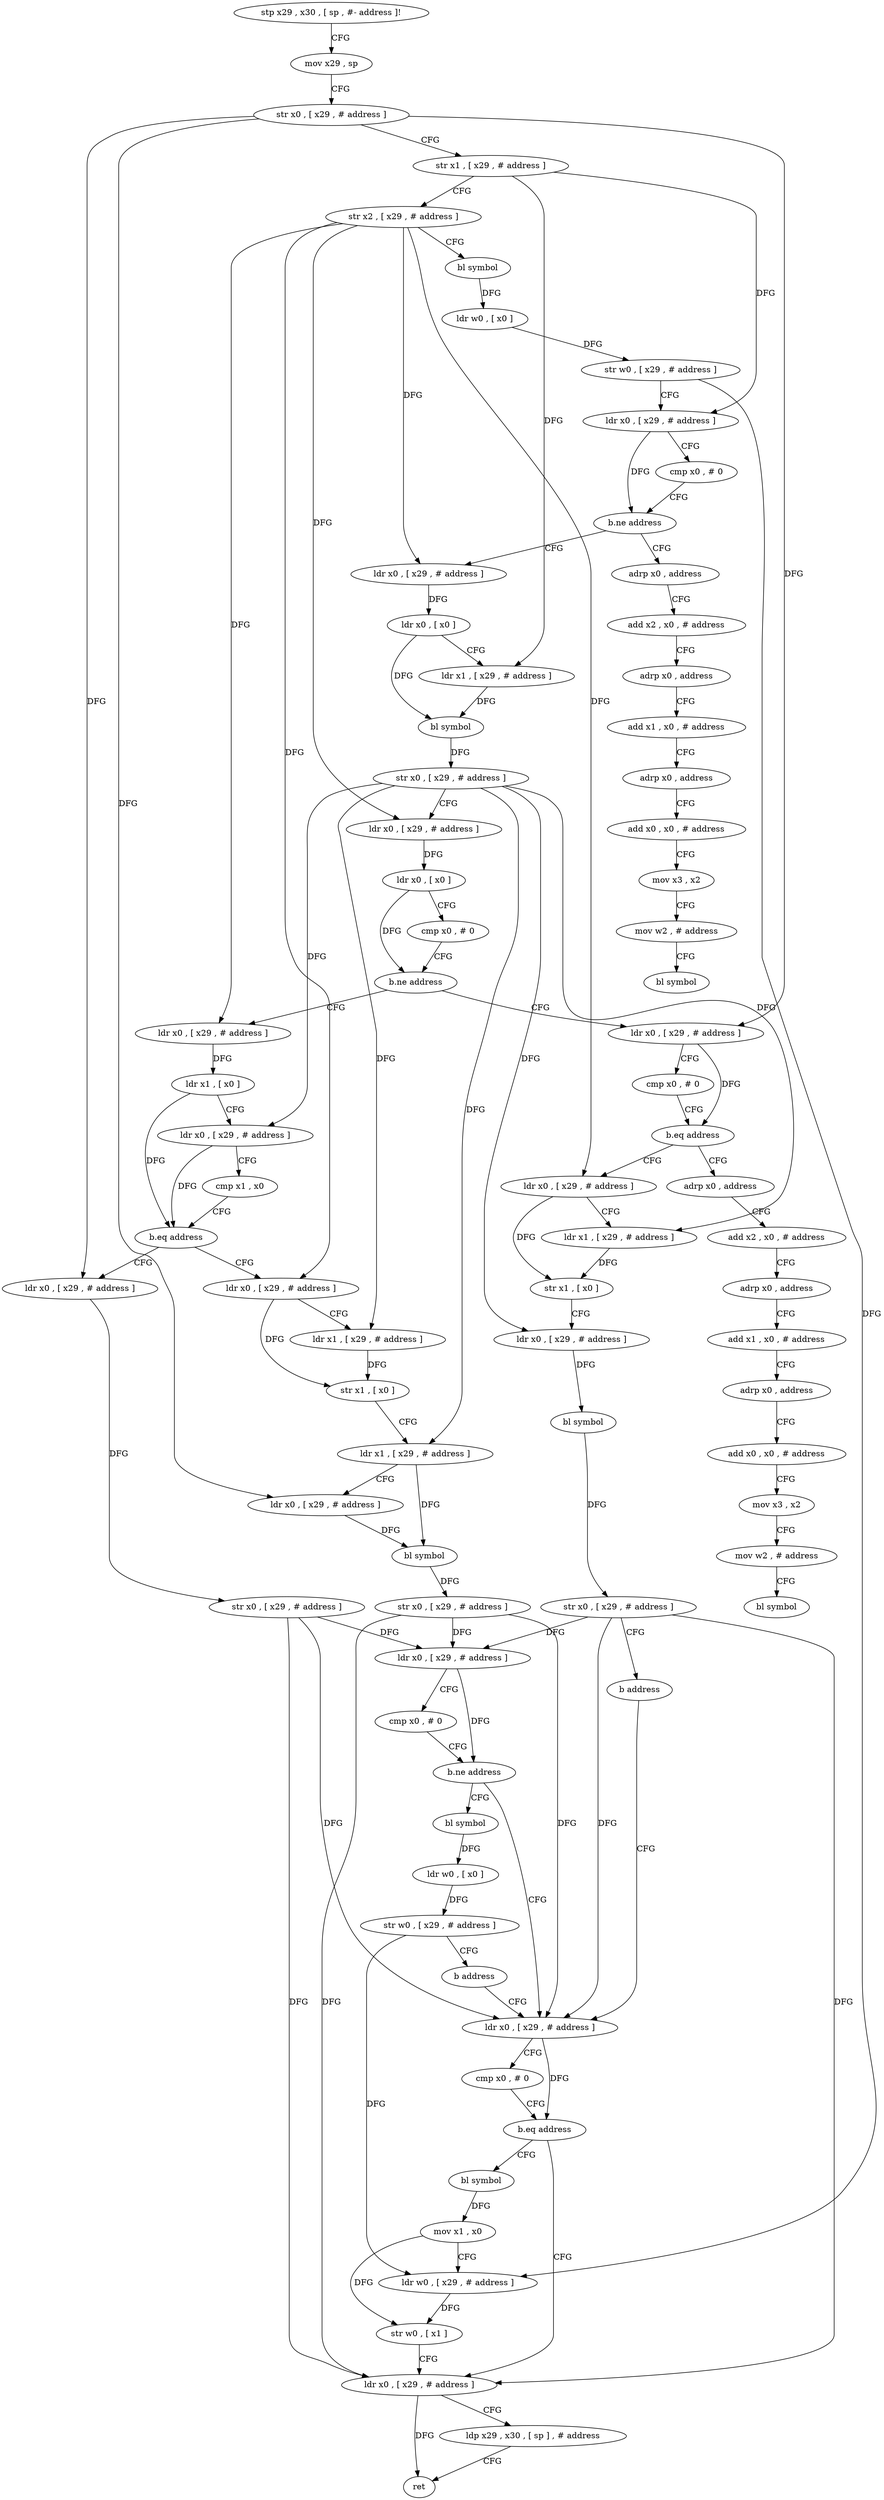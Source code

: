 digraph "func" {
"4288688" [label = "stp x29 , x30 , [ sp , #- address ]!" ]
"4288692" [label = "mov x29 , sp" ]
"4288696" [label = "str x0 , [ x29 , # address ]" ]
"4288700" [label = "str x1 , [ x29 , # address ]" ]
"4288704" [label = "str x2 , [ x29 , # address ]" ]
"4288708" [label = "bl symbol" ]
"4288712" [label = "ldr w0 , [ x0 ]" ]
"4288716" [label = "str w0 , [ x29 , # address ]" ]
"4288720" [label = "ldr x0 , [ x29 , # address ]" ]
"4288724" [label = "cmp x0 , # 0" ]
"4288728" [label = "b.ne address" ]
"4288768" [label = "ldr x0 , [ x29 , # address ]" ]
"4288732" [label = "adrp x0 , address" ]
"4288772" [label = "ldr x0 , [ x0 ]" ]
"4288776" [label = "ldr x1 , [ x29 , # address ]" ]
"4288780" [label = "bl symbol" ]
"4288784" [label = "str x0 , [ x29 , # address ]" ]
"4288788" [label = "ldr x0 , [ x29 , # address ]" ]
"4288792" [label = "ldr x0 , [ x0 ]" ]
"4288796" [label = "cmp x0 , # 0" ]
"4288800" [label = "b.ne address" ]
"4288880" [label = "ldr x0 , [ x29 , # address ]" ]
"4288804" [label = "ldr x0 , [ x29 , # address ]" ]
"4288736" [label = "add x2 , x0 , # address" ]
"4288740" [label = "adrp x0 , address" ]
"4288744" [label = "add x1 , x0 , # address" ]
"4288748" [label = "adrp x0 , address" ]
"4288752" [label = "add x0 , x0 , # address" ]
"4288756" [label = "mov x3 , x2" ]
"4288760" [label = "mov w2 , # address" ]
"4288764" [label = "bl symbol" ]
"4288884" [label = "ldr x1 , [ x0 ]" ]
"4288888" [label = "ldr x0 , [ x29 , # address ]" ]
"4288892" [label = "cmp x1 , x0" ]
"4288896" [label = "b.eq address" ]
"4288956" [label = "ldr x0 , [ x29 , # address ]" ]
"4288900" [label = "ldr x0 , [ x29 , # address ]" ]
"4288808" [label = "cmp x0 , # 0" ]
"4288812" [label = "b.eq address" ]
"4288852" [label = "ldr x0 , [ x29 , # address ]" ]
"4288816" [label = "adrp x0 , address" ]
"4288960" [label = "str x0 , [ x29 , # address ]" ]
"4288964" [label = "ldr x0 , [ x29 , # address ]" ]
"4288904" [label = "ldr x1 , [ x29 , # address ]" ]
"4288908" [label = "str x1 , [ x0 ]" ]
"4288912" [label = "ldr x1 , [ x29 , # address ]" ]
"4288916" [label = "ldr x0 , [ x29 , # address ]" ]
"4288920" [label = "bl symbol" ]
"4288924" [label = "str x0 , [ x29 , # address ]" ]
"4288928" [label = "ldr x0 , [ x29 , # address ]" ]
"4288932" [label = "cmp x0 , # 0" ]
"4288936" [label = "b.ne address" ]
"4288940" [label = "bl symbol" ]
"4288856" [label = "ldr x1 , [ x29 , # address ]" ]
"4288860" [label = "str x1 , [ x0 ]" ]
"4288864" [label = "ldr x0 , [ x29 , # address ]" ]
"4288868" [label = "bl symbol" ]
"4288872" [label = "str x0 , [ x29 , # address ]" ]
"4288876" [label = "b address" ]
"4288820" [label = "add x2 , x0 , # address" ]
"4288824" [label = "adrp x0 , address" ]
"4288828" [label = "add x1 , x0 , # address" ]
"4288832" [label = "adrp x0 , address" ]
"4288836" [label = "add x0 , x0 , # address" ]
"4288840" [label = "mov x3 , x2" ]
"4288844" [label = "mov w2 , # address" ]
"4288848" [label = "bl symbol" ]
"4288992" [label = "ldr x0 , [ x29 , # address ]" ]
"4288996" [label = "ldp x29 , x30 , [ sp ] , # address" ]
"4289000" [label = "ret" ]
"4288976" [label = "bl symbol" ]
"4288980" [label = "mov x1 , x0" ]
"4288984" [label = "ldr w0 , [ x29 , # address ]" ]
"4288988" [label = "str w0 , [ x1 ]" ]
"4288968" [label = "cmp x0 , # 0" ]
"4288972" [label = "b.eq address" ]
"4288944" [label = "ldr w0 , [ x0 ]" ]
"4288948" [label = "str w0 , [ x29 , # address ]" ]
"4288952" [label = "b address" ]
"4288688" -> "4288692" [ label = "CFG" ]
"4288692" -> "4288696" [ label = "CFG" ]
"4288696" -> "4288700" [ label = "CFG" ]
"4288696" -> "4288804" [ label = "DFG" ]
"4288696" -> "4288956" [ label = "DFG" ]
"4288696" -> "4288916" [ label = "DFG" ]
"4288700" -> "4288704" [ label = "CFG" ]
"4288700" -> "4288720" [ label = "DFG" ]
"4288700" -> "4288776" [ label = "DFG" ]
"4288704" -> "4288708" [ label = "CFG" ]
"4288704" -> "4288768" [ label = "DFG" ]
"4288704" -> "4288788" [ label = "DFG" ]
"4288704" -> "4288880" [ label = "DFG" ]
"4288704" -> "4288900" [ label = "DFG" ]
"4288704" -> "4288852" [ label = "DFG" ]
"4288708" -> "4288712" [ label = "DFG" ]
"4288712" -> "4288716" [ label = "DFG" ]
"4288716" -> "4288720" [ label = "CFG" ]
"4288716" -> "4288984" [ label = "DFG" ]
"4288720" -> "4288724" [ label = "CFG" ]
"4288720" -> "4288728" [ label = "DFG" ]
"4288724" -> "4288728" [ label = "CFG" ]
"4288728" -> "4288768" [ label = "CFG" ]
"4288728" -> "4288732" [ label = "CFG" ]
"4288768" -> "4288772" [ label = "DFG" ]
"4288732" -> "4288736" [ label = "CFG" ]
"4288772" -> "4288776" [ label = "CFG" ]
"4288772" -> "4288780" [ label = "DFG" ]
"4288776" -> "4288780" [ label = "DFG" ]
"4288780" -> "4288784" [ label = "DFG" ]
"4288784" -> "4288788" [ label = "CFG" ]
"4288784" -> "4288888" [ label = "DFG" ]
"4288784" -> "4288904" [ label = "DFG" ]
"4288784" -> "4288912" [ label = "DFG" ]
"4288784" -> "4288856" [ label = "DFG" ]
"4288784" -> "4288864" [ label = "DFG" ]
"4288788" -> "4288792" [ label = "DFG" ]
"4288792" -> "4288796" [ label = "CFG" ]
"4288792" -> "4288800" [ label = "DFG" ]
"4288796" -> "4288800" [ label = "CFG" ]
"4288800" -> "4288880" [ label = "CFG" ]
"4288800" -> "4288804" [ label = "CFG" ]
"4288880" -> "4288884" [ label = "DFG" ]
"4288804" -> "4288808" [ label = "CFG" ]
"4288804" -> "4288812" [ label = "DFG" ]
"4288736" -> "4288740" [ label = "CFG" ]
"4288740" -> "4288744" [ label = "CFG" ]
"4288744" -> "4288748" [ label = "CFG" ]
"4288748" -> "4288752" [ label = "CFG" ]
"4288752" -> "4288756" [ label = "CFG" ]
"4288756" -> "4288760" [ label = "CFG" ]
"4288760" -> "4288764" [ label = "CFG" ]
"4288884" -> "4288888" [ label = "CFG" ]
"4288884" -> "4288896" [ label = "DFG" ]
"4288888" -> "4288892" [ label = "CFG" ]
"4288888" -> "4288896" [ label = "DFG" ]
"4288892" -> "4288896" [ label = "CFG" ]
"4288896" -> "4288956" [ label = "CFG" ]
"4288896" -> "4288900" [ label = "CFG" ]
"4288956" -> "4288960" [ label = "DFG" ]
"4288900" -> "4288904" [ label = "CFG" ]
"4288900" -> "4288908" [ label = "DFG" ]
"4288808" -> "4288812" [ label = "CFG" ]
"4288812" -> "4288852" [ label = "CFG" ]
"4288812" -> "4288816" [ label = "CFG" ]
"4288852" -> "4288856" [ label = "CFG" ]
"4288852" -> "4288860" [ label = "DFG" ]
"4288816" -> "4288820" [ label = "CFG" ]
"4288960" -> "4288964" [ label = "DFG" ]
"4288960" -> "4288928" [ label = "DFG" ]
"4288960" -> "4288992" [ label = "DFG" ]
"4288964" -> "4288968" [ label = "CFG" ]
"4288964" -> "4288972" [ label = "DFG" ]
"4288904" -> "4288908" [ label = "DFG" ]
"4288908" -> "4288912" [ label = "CFG" ]
"4288912" -> "4288916" [ label = "CFG" ]
"4288912" -> "4288920" [ label = "DFG" ]
"4288916" -> "4288920" [ label = "DFG" ]
"4288920" -> "4288924" [ label = "DFG" ]
"4288924" -> "4288928" [ label = "DFG" ]
"4288924" -> "4288964" [ label = "DFG" ]
"4288924" -> "4288992" [ label = "DFG" ]
"4288928" -> "4288932" [ label = "CFG" ]
"4288928" -> "4288936" [ label = "DFG" ]
"4288932" -> "4288936" [ label = "CFG" ]
"4288936" -> "4288964" [ label = "CFG" ]
"4288936" -> "4288940" [ label = "CFG" ]
"4288940" -> "4288944" [ label = "DFG" ]
"4288856" -> "4288860" [ label = "DFG" ]
"4288860" -> "4288864" [ label = "CFG" ]
"4288864" -> "4288868" [ label = "DFG" ]
"4288868" -> "4288872" [ label = "DFG" ]
"4288872" -> "4288876" [ label = "CFG" ]
"4288872" -> "4288928" [ label = "DFG" ]
"4288872" -> "4288964" [ label = "DFG" ]
"4288872" -> "4288992" [ label = "DFG" ]
"4288876" -> "4288964" [ label = "CFG" ]
"4288820" -> "4288824" [ label = "CFG" ]
"4288824" -> "4288828" [ label = "CFG" ]
"4288828" -> "4288832" [ label = "CFG" ]
"4288832" -> "4288836" [ label = "CFG" ]
"4288836" -> "4288840" [ label = "CFG" ]
"4288840" -> "4288844" [ label = "CFG" ]
"4288844" -> "4288848" [ label = "CFG" ]
"4288992" -> "4288996" [ label = "CFG" ]
"4288992" -> "4289000" [ label = "DFG" ]
"4288996" -> "4289000" [ label = "CFG" ]
"4288976" -> "4288980" [ label = "DFG" ]
"4288980" -> "4288984" [ label = "CFG" ]
"4288980" -> "4288988" [ label = "DFG" ]
"4288984" -> "4288988" [ label = "DFG" ]
"4288988" -> "4288992" [ label = "CFG" ]
"4288968" -> "4288972" [ label = "CFG" ]
"4288972" -> "4288992" [ label = "CFG" ]
"4288972" -> "4288976" [ label = "CFG" ]
"4288944" -> "4288948" [ label = "DFG" ]
"4288948" -> "4288952" [ label = "CFG" ]
"4288948" -> "4288984" [ label = "DFG" ]
"4288952" -> "4288964" [ label = "CFG" ]
}
